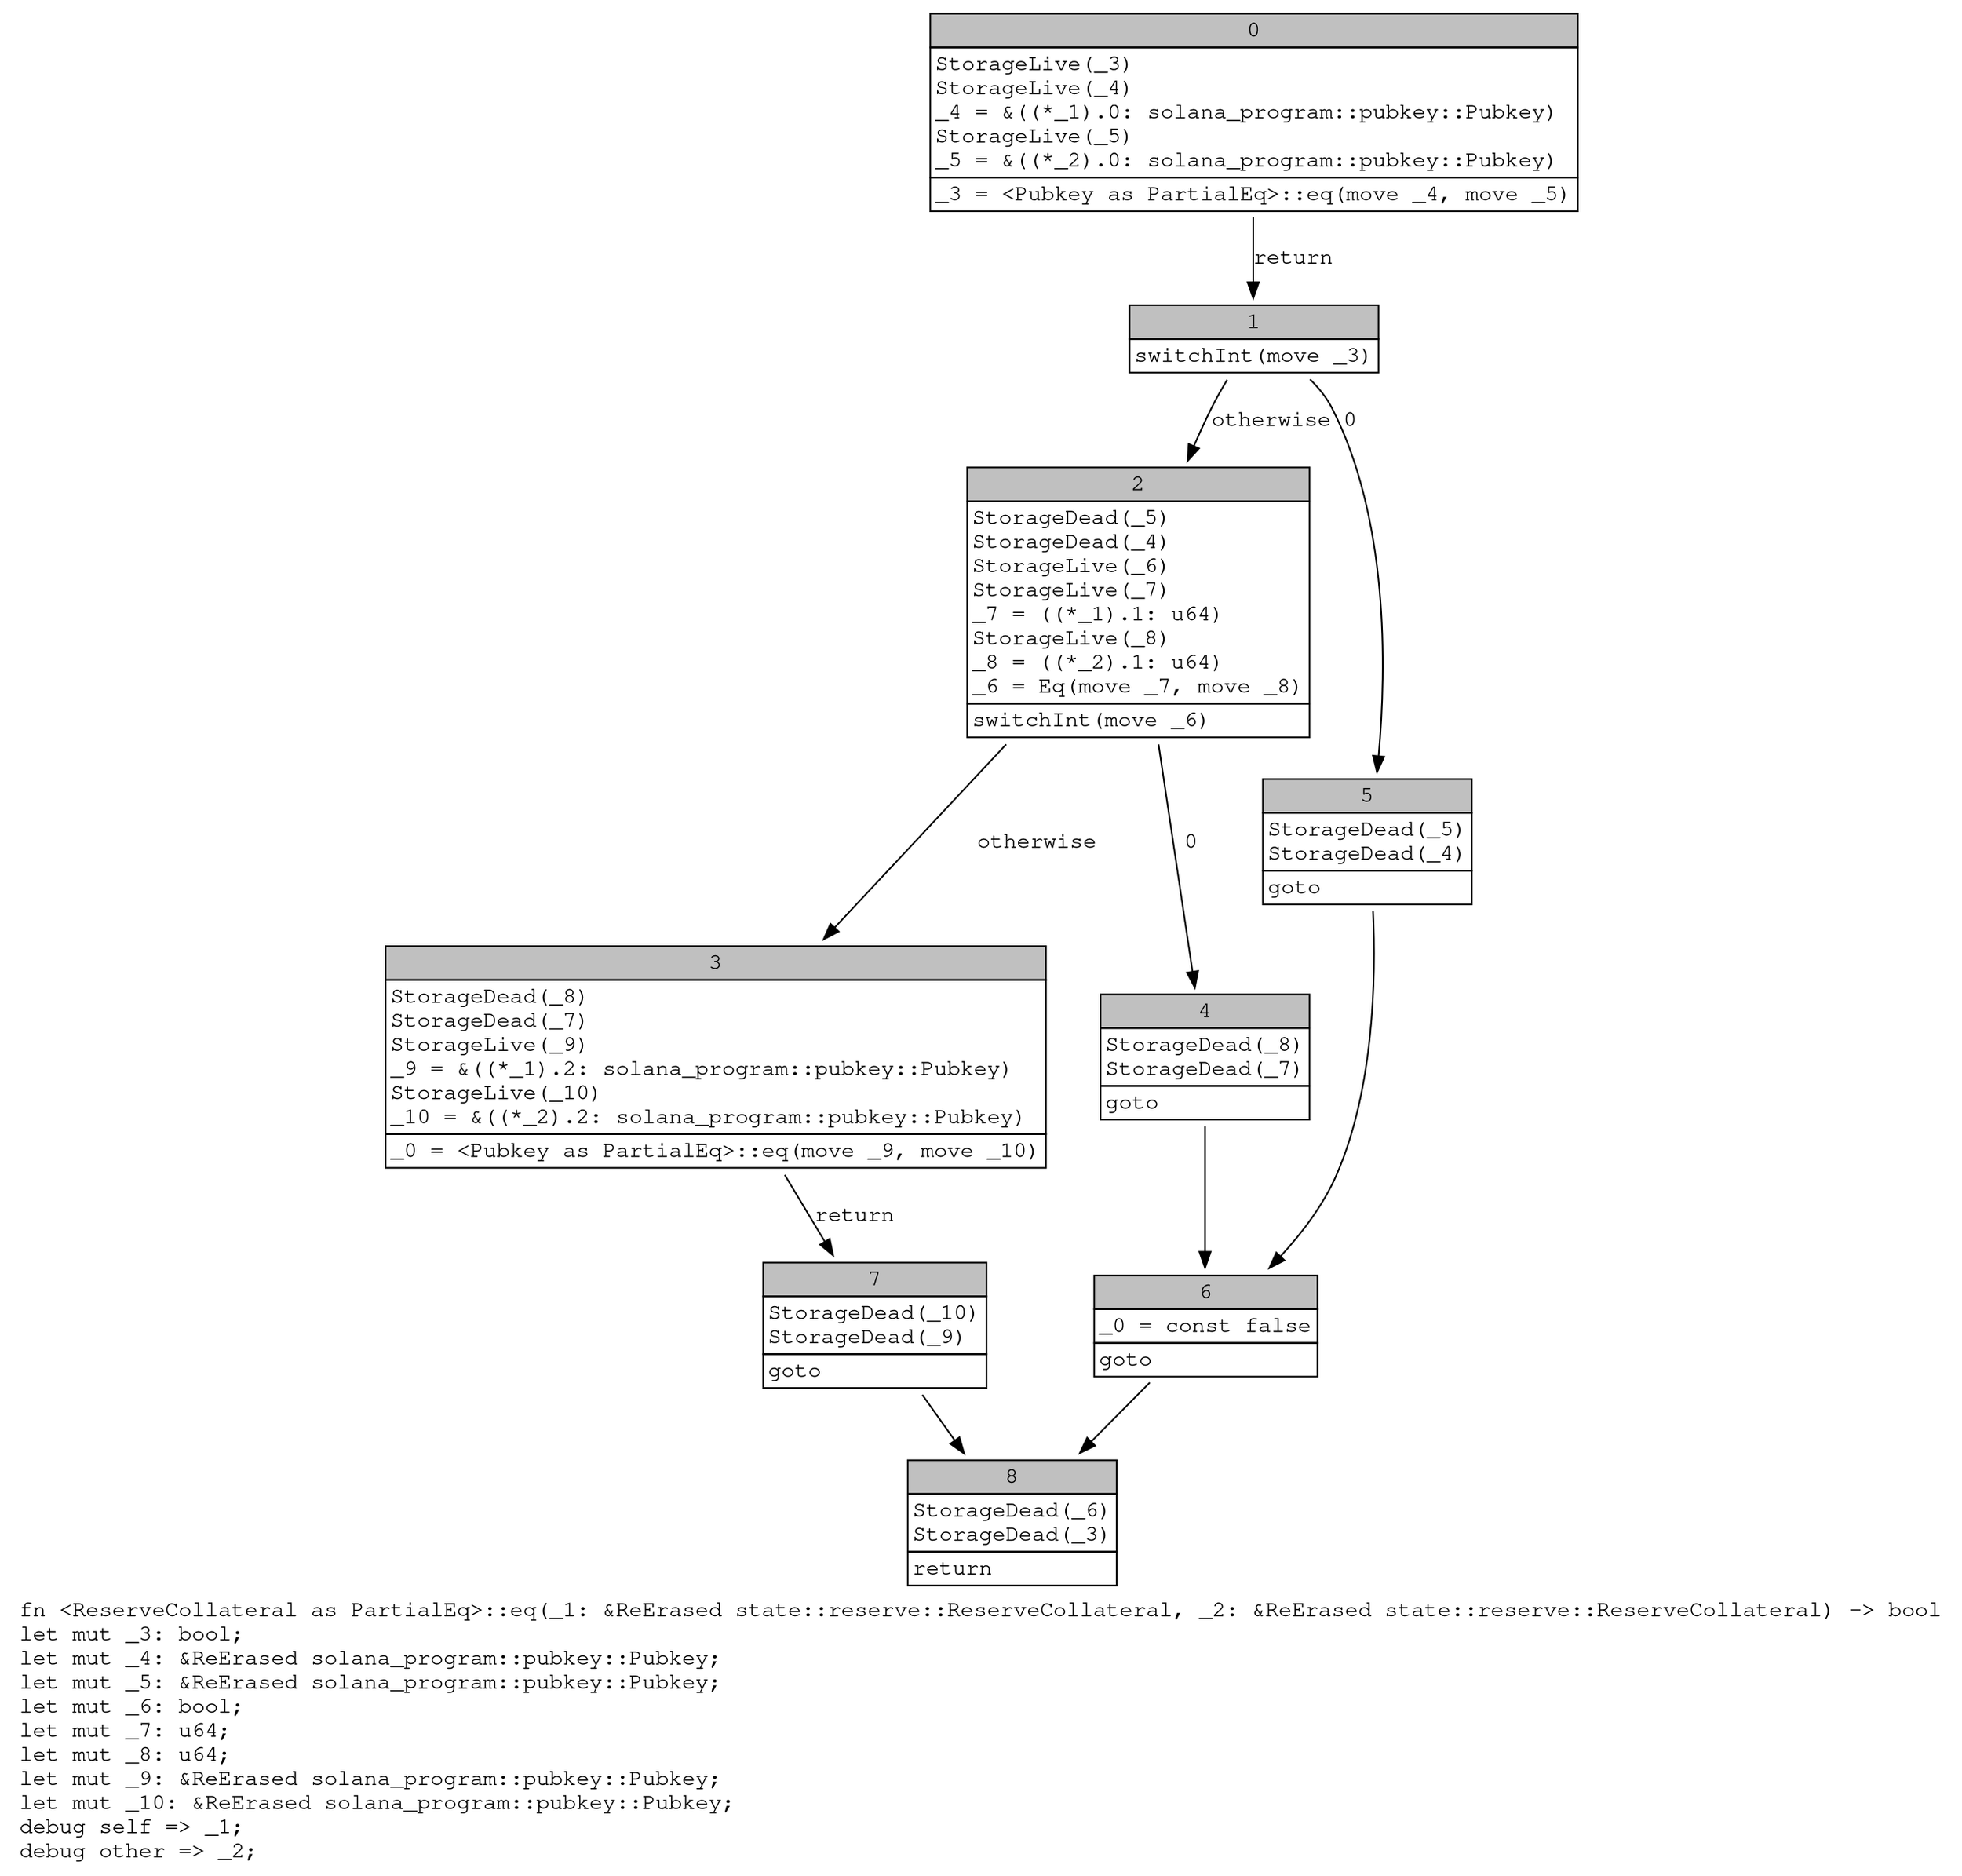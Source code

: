 digraph Mir_0_2352 {
    graph [fontname="Courier, monospace"];
    node [fontname="Courier, monospace"];
    edge [fontname="Courier, monospace"];
    label=<fn &lt;ReserveCollateral as PartialEq&gt;::eq(_1: &amp;ReErased state::reserve::ReserveCollateral, _2: &amp;ReErased state::reserve::ReserveCollateral) -&gt; bool<br align="left"/>let mut _3: bool;<br align="left"/>let mut _4: &amp;ReErased solana_program::pubkey::Pubkey;<br align="left"/>let mut _5: &amp;ReErased solana_program::pubkey::Pubkey;<br align="left"/>let mut _6: bool;<br align="left"/>let mut _7: u64;<br align="left"/>let mut _8: u64;<br align="left"/>let mut _9: &amp;ReErased solana_program::pubkey::Pubkey;<br align="left"/>let mut _10: &amp;ReErased solana_program::pubkey::Pubkey;<br align="left"/>debug self =&gt; _1;<br align="left"/>debug other =&gt; _2;<br align="left"/>>;
    bb0__0_2352 [shape="none", label=<<table border="0" cellborder="1" cellspacing="0"><tr><td bgcolor="gray" align="center" colspan="1">0</td></tr><tr><td align="left" balign="left">StorageLive(_3)<br/>StorageLive(_4)<br/>_4 = &amp;((*_1).0: solana_program::pubkey::Pubkey)<br/>StorageLive(_5)<br/>_5 = &amp;((*_2).0: solana_program::pubkey::Pubkey)<br/></td></tr><tr><td align="left">_3 = &lt;Pubkey as PartialEq&gt;::eq(move _4, move _5)</td></tr></table>>];
    bb1__0_2352 [shape="none", label=<<table border="0" cellborder="1" cellspacing="0"><tr><td bgcolor="gray" align="center" colspan="1">1</td></tr><tr><td align="left">switchInt(move _3)</td></tr></table>>];
    bb2__0_2352 [shape="none", label=<<table border="0" cellborder="1" cellspacing="0"><tr><td bgcolor="gray" align="center" colspan="1">2</td></tr><tr><td align="left" balign="left">StorageDead(_5)<br/>StorageDead(_4)<br/>StorageLive(_6)<br/>StorageLive(_7)<br/>_7 = ((*_1).1: u64)<br/>StorageLive(_8)<br/>_8 = ((*_2).1: u64)<br/>_6 = Eq(move _7, move _8)<br/></td></tr><tr><td align="left">switchInt(move _6)</td></tr></table>>];
    bb3__0_2352 [shape="none", label=<<table border="0" cellborder="1" cellspacing="0"><tr><td bgcolor="gray" align="center" colspan="1">3</td></tr><tr><td align="left" balign="left">StorageDead(_8)<br/>StorageDead(_7)<br/>StorageLive(_9)<br/>_9 = &amp;((*_1).2: solana_program::pubkey::Pubkey)<br/>StorageLive(_10)<br/>_10 = &amp;((*_2).2: solana_program::pubkey::Pubkey)<br/></td></tr><tr><td align="left">_0 = &lt;Pubkey as PartialEq&gt;::eq(move _9, move _10)</td></tr></table>>];
    bb4__0_2352 [shape="none", label=<<table border="0" cellborder="1" cellspacing="0"><tr><td bgcolor="gray" align="center" colspan="1">4</td></tr><tr><td align="left" balign="left">StorageDead(_8)<br/>StorageDead(_7)<br/></td></tr><tr><td align="left">goto</td></tr></table>>];
    bb5__0_2352 [shape="none", label=<<table border="0" cellborder="1" cellspacing="0"><tr><td bgcolor="gray" align="center" colspan="1">5</td></tr><tr><td align="left" balign="left">StorageDead(_5)<br/>StorageDead(_4)<br/></td></tr><tr><td align="left">goto</td></tr></table>>];
    bb6__0_2352 [shape="none", label=<<table border="0" cellborder="1" cellspacing="0"><tr><td bgcolor="gray" align="center" colspan="1">6</td></tr><tr><td align="left" balign="left">_0 = const false<br/></td></tr><tr><td align="left">goto</td></tr></table>>];
    bb7__0_2352 [shape="none", label=<<table border="0" cellborder="1" cellspacing="0"><tr><td bgcolor="gray" align="center" colspan="1">7</td></tr><tr><td align="left" balign="left">StorageDead(_10)<br/>StorageDead(_9)<br/></td></tr><tr><td align="left">goto</td></tr></table>>];
    bb8__0_2352 [shape="none", label=<<table border="0" cellborder="1" cellspacing="0"><tr><td bgcolor="gray" align="center" colspan="1">8</td></tr><tr><td align="left" balign="left">StorageDead(_6)<br/>StorageDead(_3)<br/></td></tr><tr><td align="left">return</td></tr></table>>];
    bb0__0_2352 -> bb1__0_2352 [label="return"];
    bb1__0_2352 -> bb5__0_2352 [label="0"];
    bb1__0_2352 -> bb2__0_2352 [label="otherwise"];
    bb2__0_2352 -> bb4__0_2352 [label="0"];
    bb2__0_2352 -> bb3__0_2352 [label="otherwise"];
    bb3__0_2352 -> bb7__0_2352 [label="return"];
    bb4__0_2352 -> bb6__0_2352 [label=""];
    bb5__0_2352 -> bb6__0_2352 [label=""];
    bb6__0_2352 -> bb8__0_2352 [label=""];
    bb7__0_2352 -> bb8__0_2352 [label=""];
}
